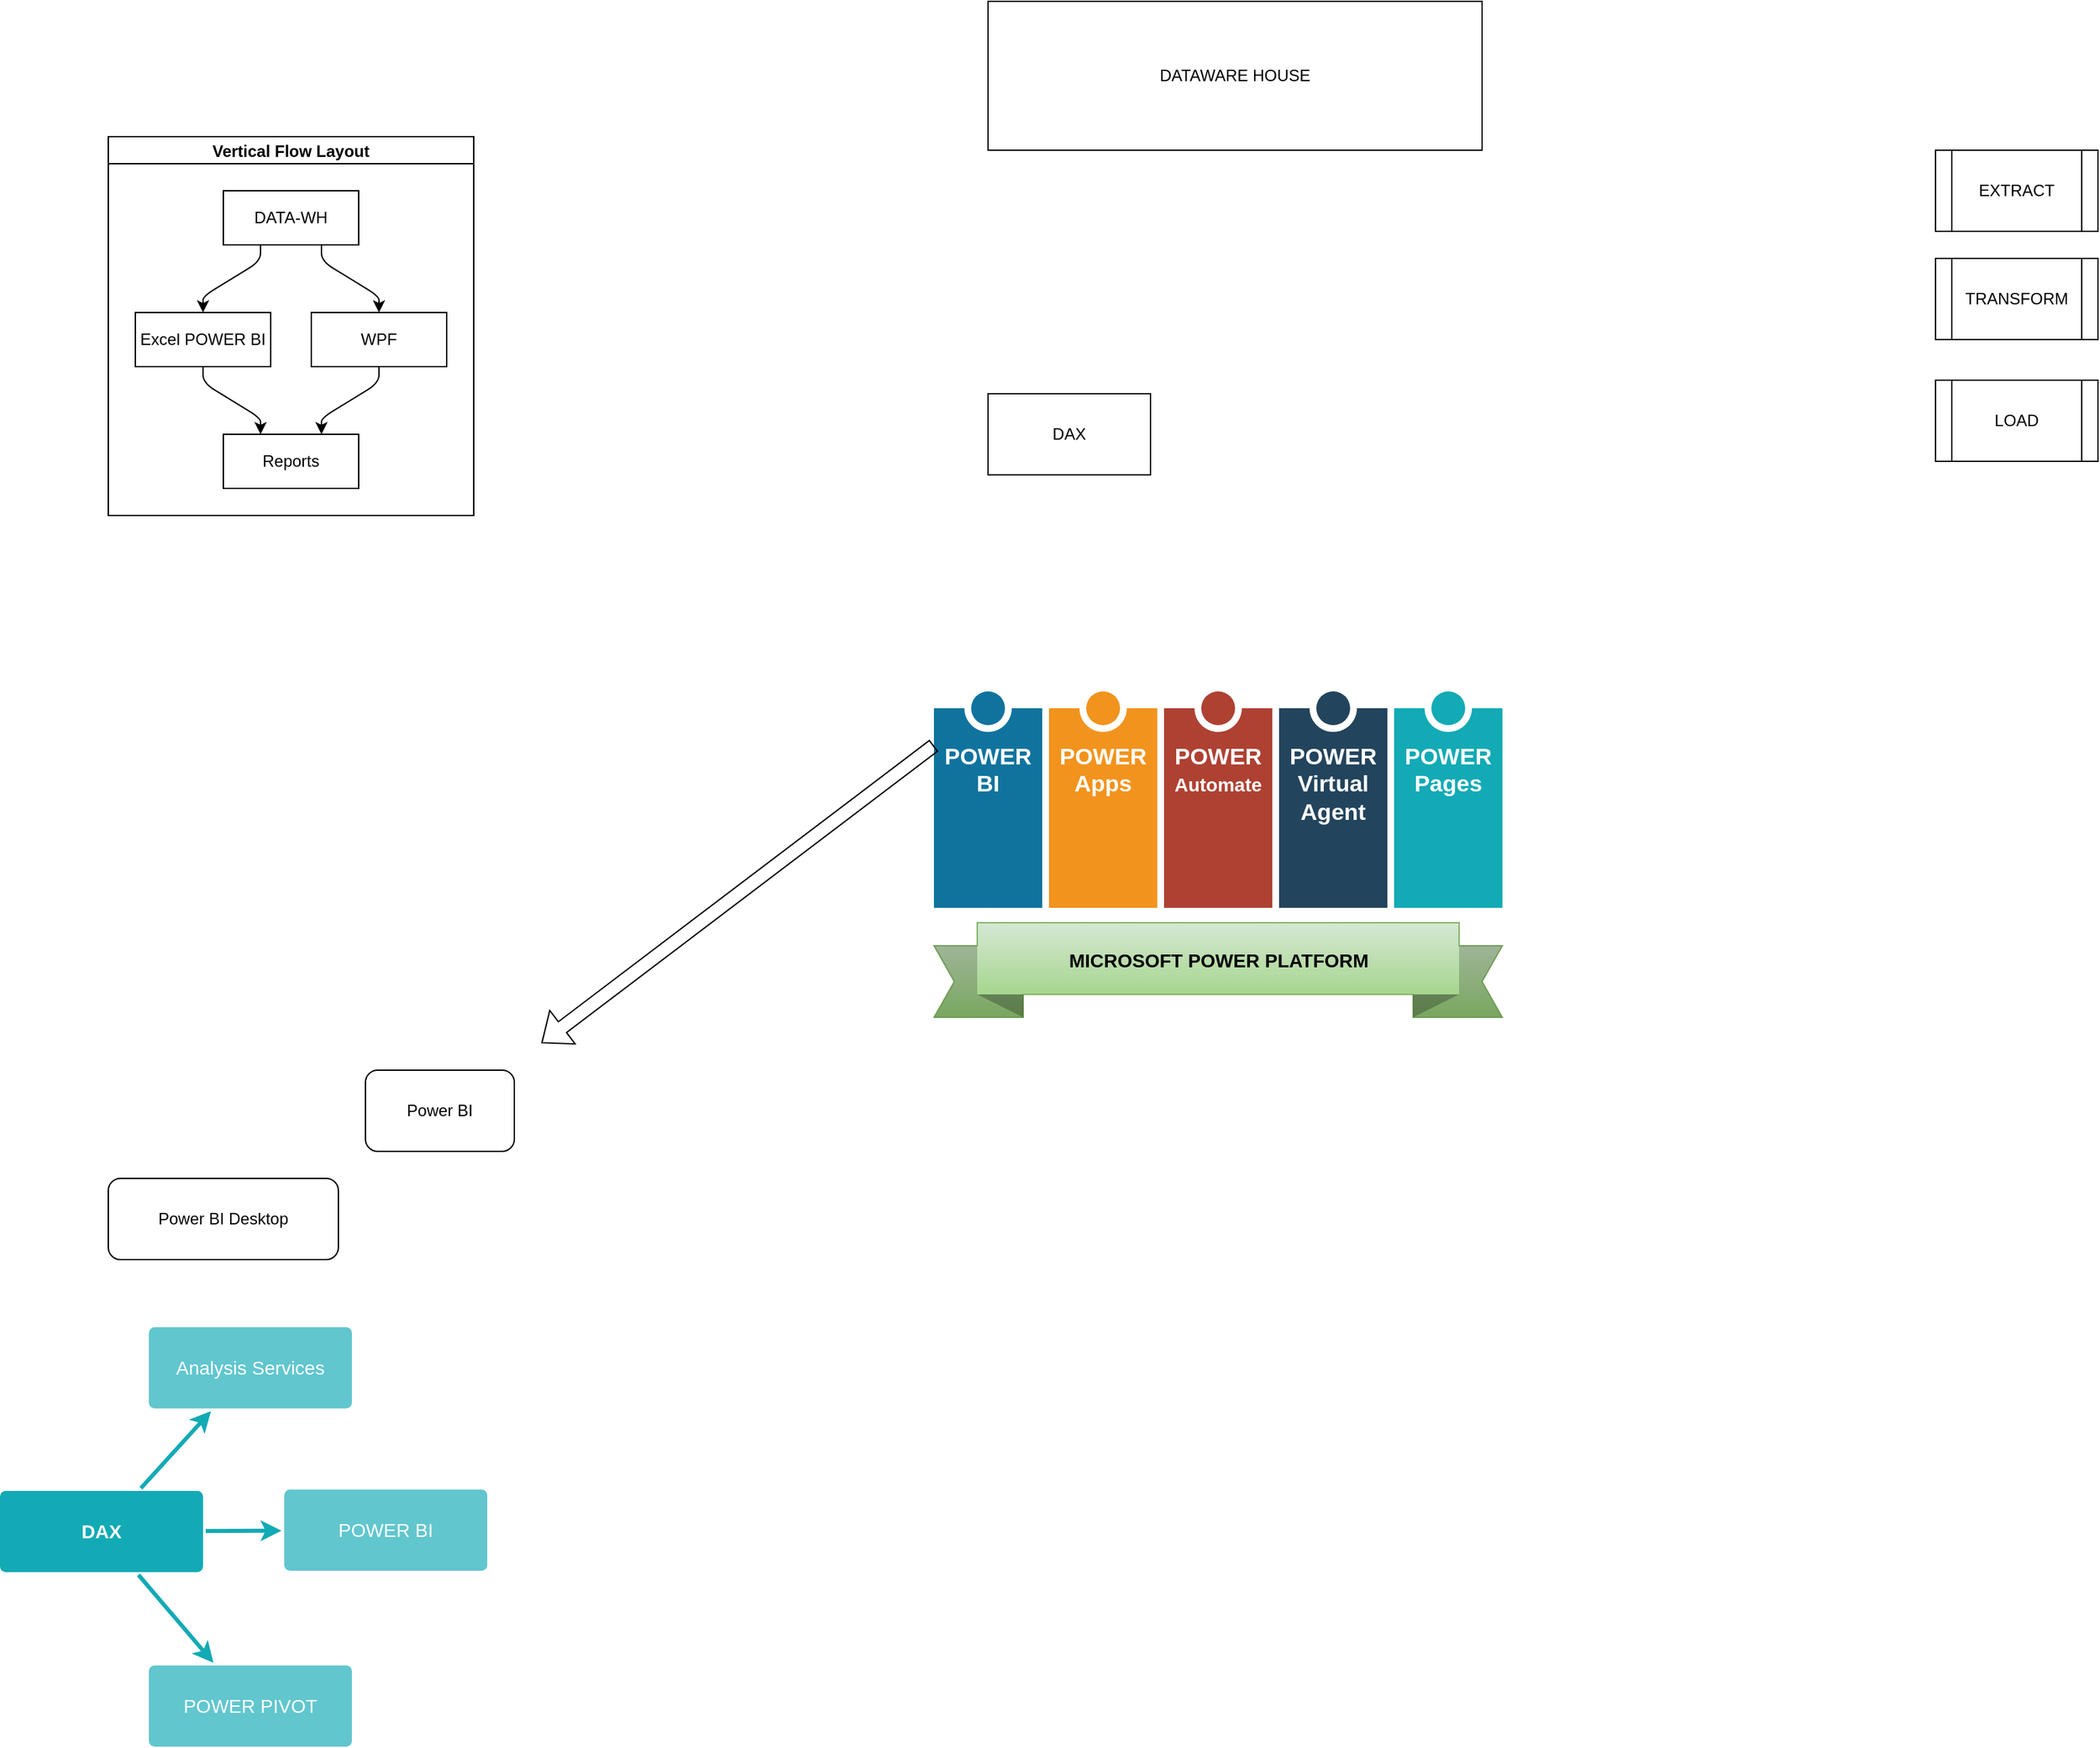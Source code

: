 <mxfile version="22.1.2" type="device">
  <diagram name="Page-1" id="k6JKA835IhQfx72QY5PO">
    <mxGraphModel dx="2759" dy="2260" grid="1" gridSize="10" guides="1" tooltips="1" connect="1" arrows="1" fold="1" page="1" pageScale="1" pageWidth="850" pageHeight="1100" math="0" shadow="0">
      <root>
        <mxCell id="0" />
        <mxCell id="1" parent="0" />
        <mxCell id="uMTLoF_JQ7R7mOff0nbM-1" value="Power BI Desktop" style="rounded=1;whiteSpace=wrap;html=1;" vertex="1" parent="1">
          <mxGeometry x="20" y="830" width="170" height="60" as="geometry" />
        </mxCell>
        <mxCell id="uMTLoF_JQ7R7mOff0nbM-2" value="Power BI" style="rounded=1;whiteSpace=wrap;html=1;" vertex="1" parent="1">
          <mxGeometry x="210" y="750" width="110" height="60" as="geometry" />
        </mxCell>
        <mxCell id="uMTLoF_JQ7R7mOff0nbM-4" value="DAX" style="rounded=0;whiteSpace=wrap;html=1;" vertex="1" parent="1">
          <mxGeometry x="670" y="250" width="120" height="60" as="geometry" />
        </mxCell>
        <mxCell id="uMTLoF_JQ7R7mOff0nbM-6" value="DATAWARE HOUSE" style="rounded=0;whiteSpace=wrap;html=1;" vertex="1" parent="1">
          <mxGeometry x="670" y="-40" width="365" height="110" as="geometry" />
        </mxCell>
        <mxCell id="uMTLoF_JQ7R7mOff0nbM-7" value="LOAD" style="shape=process;whiteSpace=wrap;html=1;backgroundOutline=1;" vertex="1" parent="1">
          <mxGeometry x="1370" y="240" width="120" height="60" as="geometry" />
        </mxCell>
        <mxCell id="uMTLoF_JQ7R7mOff0nbM-8" value="TRANSFORM" style="shape=process;whiteSpace=wrap;html=1;backgroundOutline=1;" vertex="1" parent="1">
          <mxGeometry x="1370" y="150" width="120" height="60" as="geometry" />
        </mxCell>
        <mxCell id="uMTLoF_JQ7R7mOff0nbM-10" value="Vertical Flow Layout" style="swimlane;startSize=20;horizontal=1;childLayout=flowLayout;flowOrientation=north;resizable=0;interRankCellSpacing=50;containerType=tree;fontSize=12;" vertex="1" parent="1">
          <mxGeometry x="20" y="60" width="270" height="280" as="geometry" />
        </mxCell>
        <mxCell id="uMTLoF_JQ7R7mOff0nbM-11" value="DATA-WH" style="whiteSpace=wrap;html=1;" vertex="1" parent="uMTLoF_JQ7R7mOff0nbM-10">
          <mxGeometry x="85" y="40" width="100" height="40" as="geometry" />
        </mxCell>
        <mxCell id="uMTLoF_JQ7R7mOff0nbM-12" value="Excel POWER BI" style="whiteSpace=wrap;html=1;" vertex="1" parent="uMTLoF_JQ7R7mOff0nbM-10">
          <mxGeometry x="20" y="130" width="100" height="40" as="geometry" />
        </mxCell>
        <mxCell id="uMTLoF_JQ7R7mOff0nbM-13" value="" style="html=1;rounded=1;curved=0;sourcePerimeterSpacing=0;targetPerimeterSpacing=0;startSize=6;endSize=6;noEdgeStyle=1;orthogonal=1;" edge="1" parent="uMTLoF_JQ7R7mOff0nbM-10" source="uMTLoF_JQ7R7mOff0nbM-11" target="uMTLoF_JQ7R7mOff0nbM-12">
          <mxGeometry relative="1" as="geometry">
            <Array as="points">
              <mxPoint x="112.5" y="92" />
              <mxPoint x="70" y="118" />
            </Array>
          </mxGeometry>
        </mxCell>
        <mxCell id="uMTLoF_JQ7R7mOff0nbM-14" value="WPF" style="whiteSpace=wrap;html=1;" vertex="1" parent="uMTLoF_JQ7R7mOff0nbM-10">
          <mxGeometry x="150" y="130" width="100" height="40" as="geometry" />
        </mxCell>
        <mxCell id="uMTLoF_JQ7R7mOff0nbM-15" value="" style="html=1;rounded=1;curved=0;sourcePerimeterSpacing=0;targetPerimeterSpacing=0;startSize=6;endSize=6;noEdgeStyle=1;orthogonal=1;" edge="1" parent="uMTLoF_JQ7R7mOff0nbM-10" source="uMTLoF_JQ7R7mOff0nbM-11" target="uMTLoF_JQ7R7mOff0nbM-14">
          <mxGeometry relative="1" as="geometry">
            <Array as="points">
              <mxPoint x="157.5" y="92" />
              <mxPoint x="200" y="118" />
            </Array>
          </mxGeometry>
        </mxCell>
        <mxCell id="uMTLoF_JQ7R7mOff0nbM-16" value="Reports" style="whiteSpace=wrap;html=1;" vertex="1" parent="uMTLoF_JQ7R7mOff0nbM-10">
          <mxGeometry x="85" y="220" width="100" height="40" as="geometry" />
        </mxCell>
        <mxCell id="uMTLoF_JQ7R7mOff0nbM-17" value="" style="html=1;rounded=1;curved=0;sourcePerimeterSpacing=0;targetPerimeterSpacing=0;startSize=6;endSize=6;noEdgeStyle=1;orthogonal=1;" edge="1" parent="uMTLoF_JQ7R7mOff0nbM-10" source="uMTLoF_JQ7R7mOff0nbM-12" target="uMTLoF_JQ7R7mOff0nbM-16">
          <mxGeometry relative="1" as="geometry">
            <Array as="points">
              <mxPoint x="70" y="182" />
              <mxPoint x="112.5" y="208" />
            </Array>
          </mxGeometry>
        </mxCell>
        <mxCell id="uMTLoF_JQ7R7mOff0nbM-18" value="" style="html=1;rounded=1;curved=0;sourcePerimeterSpacing=0;targetPerimeterSpacing=0;startSize=6;endSize=6;noEdgeStyle=1;orthogonal=1;" edge="1" parent="uMTLoF_JQ7R7mOff0nbM-10" source="uMTLoF_JQ7R7mOff0nbM-14" target="uMTLoF_JQ7R7mOff0nbM-16">
          <mxGeometry relative="1" as="geometry">
            <Array as="points">
              <mxPoint x="200" y="182" />
              <mxPoint x="157.5" y="208" />
            </Array>
          </mxGeometry>
        </mxCell>
        <mxCell id="uMTLoF_JQ7R7mOff0nbM-19" value="DAX" style="rounded=1;whiteSpace=wrap;html=1;shadow=0;labelBackgroundColor=none;strokeColor=none;strokeWidth=3;fillColor=#12aab5;fontFamily=Helvetica;fontSize=14;fontColor=#FFFFFF;align=center;spacing=5;fontStyle=1;arcSize=7;perimeterSpacing=2;" vertex="1" parent="1">
          <mxGeometry x="-60" y="1061" width="150" height="60" as="geometry" />
        </mxCell>
        <mxCell id="uMTLoF_JQ7R7mOff0nbM-22" value="POWER PIVOT" style="rounded=1;whiteSpace=wrap;html=1;shadow=0;labelBackgroundColor=none;strokeColor=none;strokeWidth=3;fillColor=#61c6ce;fontFamily=Helvetica;fontSize=14;fontColor=#FFFFFF;align=center;spacing=5;fontStyle=0;arcSize=7;perimeterSpacing=2;" vertex="1" parent="1">
          <mxGeometry x="50" y="1190" width="150" height="60" as="geometry" />
        </mxCell>
        <mxCell id="uMTLoF_JQ7R7mOff0nbM-23" value="" style="edgeStyle=none;rounded=1;jumpStyle=none;html=1;shadow=0;labelBackgroundColor=none;startArrow=none;startFill=0;jettySize=auto;orthogonalLoop=1;strokeColor=#12AAB5;strokeWidth=3;fontFamily=Helvetica;fontSize=14;fontColor=#FFFFFF;spacing=5;fontStyle=1;fillColor=#b0e3e6;" edge="1" parent="1" source="uMTLoF_JQ7R7mOff0nbM-19" target="uMTLoF_JQ7R7mOff0nbM-22">
          <mxGeometry relative="1" as="geometry" />
        </mxCell>
        <mxCell id="uMTLoF_JQ7R7mOff0nbM-24" value="POWER BI" style="rounded=1;whiteSpace=wrap;html=1;shadow=0;labelBackgroundColor=none;strokeColor=none;strokeWidth=3;fillColor=#61c6ce;fontFamily=Helvetica;fontSize=14;fontColor=#FFFFFF;align=center;spacing=5;fontStyle=0;arcSize=7;perimeterSpacing=2;" vertex="1" parent="1">
          <mxGeometry x="150" y="1060" width="150" height="60" as="geometry" />
        </mxCell>
        <mxCell id="uMTLoF_JQ7R7mOff0nbM-25" value="" style="edgeStyle=none;rounded=1;jumpStyle=none;html=1;shadow=0;labelBackgroundColor=none;startArrow=none;startFill=0;jettySize=auto;orthogonalLoop=1;strokeColor=#12AAB5;strokeWidth=3;fontFamily=Helvetica;fontSize=14;fontColor=#FFFFFF;spacing=5;fontStyle=1;fillColor=#b0e3e6;" edge="1" parent="1" source="uMTLoF_JQ7R7mOff0nbM-19" target="uMTLoF_JQ7R7mOff0nbM-24">
          <mxGeometry relative="1" as="geometry" />
        </mxCell>
        <mxCell id="uMTLoF_JQ7R7mOff0nbM-26" value="Analysis Services" style="rounded=1;whiteSpace=wrap;html=1;shadow=0;labelBackgroundColor=none;strokeColor=none;strokeWidth=3;fillColor=#61c6ce;fontFamily=Helvetica;fontSize=14;fontColor=#FFFFFF;align=center;spacing=5;fontStyle=0;arcSize=7;perimeterSpacing=2;" vertex="1" parent="1">
          <mxGeometry x="50" y="940" width="150" height="60" as="geometry" />
        </mxCell>
        <mxCell id="uMTLoF_JQ7R7mOff0nbM-27" value="" style="edgeStyle=none;rounded=1;jumpStyle=none;html=1;shadow=0;labelBackgroundColor=none;startArrow=none;startFill=0;jettySize=auto;orthogonalLoop=1;strokeColor=#12AAB5;strokeWidth=3;fontFamily=Helvetica;fontSize=14;fontColor=#FFFFFF;spacing=5;fontStyle=1;fillColor=#b0e3e6;" edge="1" parent="1" source="uMTLoF_JQ7R7mOff0nbM-19" target="uMTLoF_JQ7R7mOff0nbM-26">
          <mxGeometry relative="1" as="geometry" />
        </mxCell>
        <mxCell id="uMTLoF_JQ7R7mOff0nbM-58" value="POWER&lt;br&gt;BI" style="verticalLabelPosition=middle;verticalAlign=top;html=1;shape=mxgraph.infographic.numberedEntryVert;dy=25;strokeColor=none;fontSize=17;fontColor=#FFFFFF;align=center;labelPosition=center;spacingTop=32;fontStyle=1;whiteSpace=wrap;fillColor=#10739E;" vertex="1" parent="1">
          <mxGeometry x="630" y="470" width="80" height="160" as="geometry" />
        </mxCell>
        <mxCell id="uMTLoF_JQ7R7mOff0nbM-59" value="POWER&lt;br&gt;Apps" style="verticalLabelPosition=middle;verticalAlign=top;html=1;shape=mxgraph.infographic.numberedEntryVert;dy=25;strokeColor=none;fontSize=17;fontColor=#FFFFFF;align=center;labelPosition=center;spacingTop=32;fontStyle=1;whiteSpace=wrap;fillColor=#F2931E;" vertex="1" parent="1">
          <mxGeometry x="715" y="470" width="80" height="160" as="geometry" />
        </mxCell>
        <mxCell id="uMTLoF_JQ7R7mOff0nbM-60" value="POWER&lt;br&gt;&lt;font style=&quot;font-size: 14px;&quot;&gt;Automate&lt;/font&gt;" style="verticalLabelPosition=middle;verticalAlign=top;html=1;shape=mxgraph.infographic.numberedEntryVert;dy=25;strokeColor=none;fontSize=17;fontColor=#FFFFFF;align=center;labelPosition=center;spacingTop=32;fontStyle=1;whiteSpace=wrap;fillColor=#AE4132;" vertex="1" parent="1">
          <mxGeometry x="800" y="470" width="80" height="160" as="geometry" />
        </mxCell>
        <mxCell id="uMTLoF_JQ7R7mOff0nbM-61" value="POWER&lt;br&gt;Virtual&lt;br&gt;Agent" style="verticalLabelPosition=middle;verticalAlign=top;html=1;shape=mxgraph.infographic.numberedEntryVert;dy=25;strokeColor=none;fontSize=17;fontColor=#FFFFFF;align=center;labelPosition=center;spacingTop=32;fontStyle=1;whiteSpace=wrap;fillColor=#23445D;" vertex="1" parent="1">
          <mxGeometry x="885" y="470" width="80" height="160" as="geometry" />
        </mxCell>
        <mxCell id="uMTLoF_JQ7R7mOff0nbM-62" value="POWER&lt;br&gt;Pages" style="verticalLabelPosition=middle;verticalAlign=top;html=1;shape=mxgraph.infographic.numberedEntryVert;dy=25;strokeColor=none;fontSize=17;fontColor=#FFFFFF;align=center;labelPosition=center;spacingTop=32;fontStyle=1;whiteSpace=wrap;fillColor=#12AAB5;" vertex="1" parent="1">
          <mxGeometry x="970" y="470" width="80" height="160" as="geometry" />
        </mxCell>
        <mxCell id="uMTLoF_JQ7R7mOff0nbM-63" value="MICROSOFT POWER PLATFORM" style="html=1;shape=mxgraph.infographic.banner;dx=32;dy=17;notch=15;fillColor=#d5e8d4;strokeColor=#82b366;align=center;verticalAlign=middle;fontSize=14;fontStyle=1;spacingBottom=15;gradientColor=#97d077;" vertex="1" parent="1">
          <mxGeometry x="630" y="641" width="420" height="70" as="geometry" />
        </mxCell>
        <mxCell id="uMTLoF_JQ7R7mOff0nbM-64" value="" style="shape=flexArrow;endArrow=classic;html=1;rounded=0;exitX=0;exitY=0.25;exitDx=0;exitDy=0;exitPerimeter=0;" edge="1" parent="1" source="uMTLoF_JQ7R7mOff0nbM-58">
          <mxGeometry width="50" height="50" relative="1" as="geometry">
            <mxPoint x="310" y="570" as="sourcePoint" />
            <mxPoint x="340" y="730" as="targetPoint" />
          </mxGeometry>
        </mxCell>
        <mxCell id="uMTLoF_JQ7R7mOff0nbM-65" value="EXTRACT" style="shape=process;whiteSpace=wrap;html=1;backgroundOutline=1;" vertex="1" parent="1">
          <mxGeometry x="1370" y="70" width="120" height="60" as="geometry" />
        </mxCell>
      </root>
    </mxGraphModel>
  </diagram>
</mxfile>
